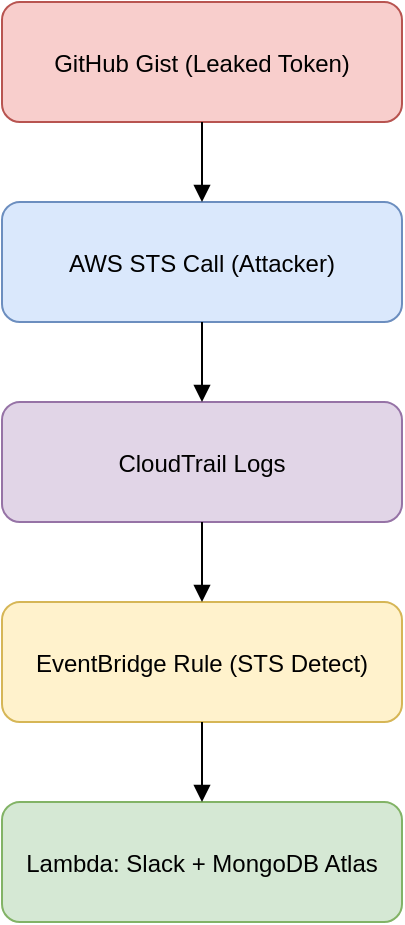 <mxfile>
  <diagram name="HoneyToken Architecture" id="uKGcKHs8MhnPnpLCdydw">
    <mxGraphModel dx="1238" dy="688" grid="1" gridSize="10" guides="1" tooltips="1" connect="1">
      <root>
        <mxCell id="0" />
        <mxCell id="1" parent="0" />
        <mxCell id="2" value="GitHub Gist (Leaked Token)" style="rounded=1;fillColor=#f8cecc;strokeColor=#b85450;" vertex="1" parent="1">
          <mxGeometry x="80" y="60" width="200" height="60" as="geometry" />
        </mxCell>
        <mxCell id="3" value="AWS STS Call (Attacker)" style="rounded=1;fillColor=#dae8fc;strokeColor=#6c8ebf;" vertex="1" parent="1">
          <mxGeometry x="80" y="160" width="200" height="60" as="geometry" />
        </mxCell>
        <mxCell id="4" value="CloudTrail Logs" style="rounded=1;fillColor=#e1d5e7;strokeColor=#9673a6;" vertex="1" parent="1">
          <mxGeometry x="80" y="260" width="200" height="60" as="geometry" />
        </mxCell>
        <mxCell id="5" value="EventBridge Rule (STS Detect)" style="rounded=1;fillColor=#fff2cc;strokeColor=#d6b656;" vertex="1" parent="1">
          <mxGeometry x="80" y="360" width="200" height="60" as="geometry" />
        </mxCell>
        <mxCell id="6" value="Lambda: Slack + MongoDB Atlas" style="rounded=1;fillColor=#d5e8d4;strokeColor=#82b366;" vertex="1" parent="1">
          <mxGeometry x="80" y="460" width="200" height="60" as="geometry" />
        </mxCell>
        <mxCell id="7" style="endArrow=block;strokeColor=#000000;" edge="1" source="2" target="3" parent="1">
          <mxGeometry relative="1" as="geometry" />
        </mxCell>
        <mxCell id="8" style="endArrow=block;strokeColor=#000000;" edge="1" source="3" target="4" parent="1">
          <mxGeometry relative="1" as="geometry" />
        </mxCell>
        <mxCell id="9" style="endArrow=block;strokeColor=#000000;" edge="1" source="4" target="5" parent="1">
          <mxGeometry relative="1" as="geometry" />
        </mxCell>
        <mxCell id="10" style="endArrow=block;strokeColor=#000000;" edge="1" source="5" target="6" parent="1">
          <mxGeometry relative="1" as="geometry" />
        </mxCell>
      </root>
    </mxGraphModel>
  </diagram>
</mxfile>
